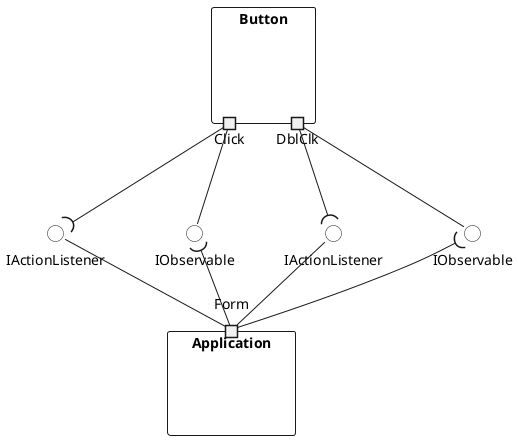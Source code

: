 @startuml
skinparam interface {
	backgroundColor Transparent
}
skinparam component {
	style rectangle
}


interface IObservable as IObservable1
interface IObservable as IObservable2
interface IActionListener as IActionListener1
interface IActionListener as IActionListener2

component Button {
    portout Click
    portout DblClk
	Click -- IObservable1
	Click --( IActionListener1
	DblClk -- IObservable2
	DblClk --( IActionListener2
}

component Application {
    portin Form
	Form -u-( IObservable1
	Form -u- IActionListener1
	Form -u-( IObservable2
	Form -u- IActionListener2
}

@enduml